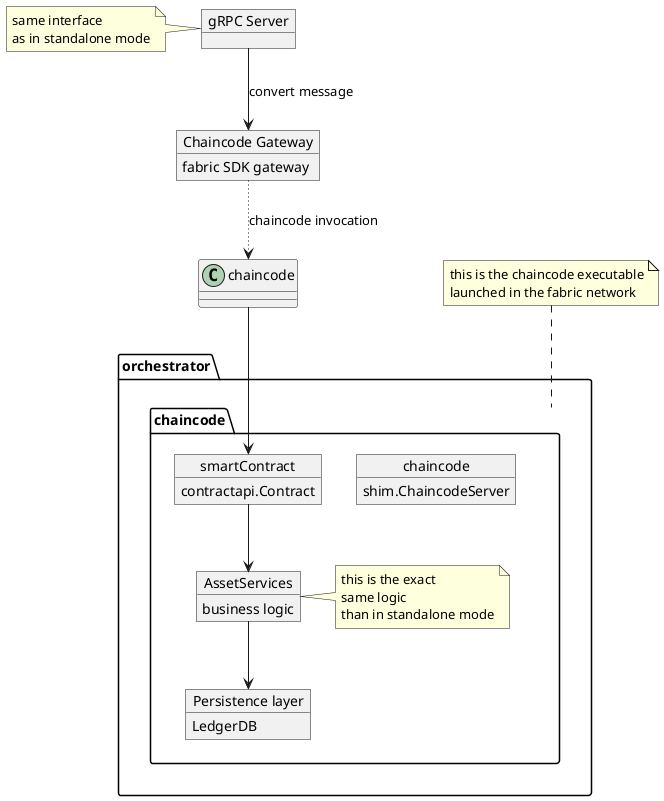 @startuml

object "gRPC Server" as grpc
note left
same interface
as in standalone mode
end note

object "Chaincode Gateway" as gw {
  fabric SDK gateway
}

grpc --> gw: convert message

package orchestrator.chaincode {
    object chaincode {
        shim.ChaincodeServer
    }
    object "smartContract" as sc {
        contractapi.Contract
    }
    object "AssetServices" as services {
        business logic
    }
    note right
    this is the exact
    same logic
    than in standalone mode
    end note
    object "Persistence layer" as db {
        LedgerDB
    }
}
note top of orchestrator.chaincode
this is the chaincode executable
launched in the fabric network
end note

chaincode --> sc
sc --> services
services --> db


gw -[dotted]-> chaincode: chaincode invocation

@enduml
